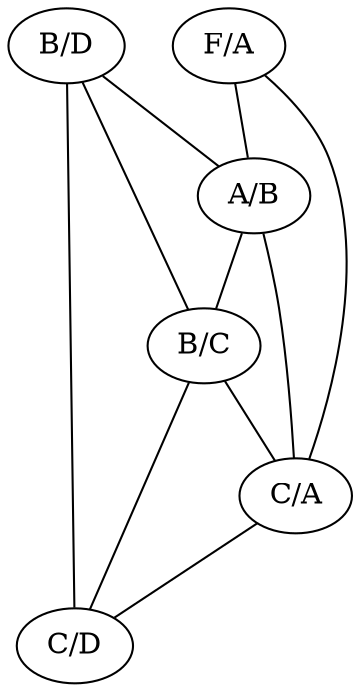 strict graph {


	"B/D" [  weight=0 ];

	"B/D" -- "A/B" [  weight=0 ];

	"B/D" -- "C/D" [  weight=0 ];

	"B/D" -- "B/C" [  weight=0 ];

	"F/A" [  weight=0 ];

	"F/A" -- "A/B" [  weight=0 ];

	"F/A" -- "C/A" [  weight=0 ];

	"A/B" [  weight=0 ];

	"A/B" -- "B/D" [  weight=0 ];

	"A/B" -- "C/A" [  weight=0 ];

	"A/B" -- "F/A" [  weight=0 ];

	"A/B" -- "B/C" [  weight=0 ];

	"B/C" [  weight=0 ];

	"B/C" -- "C/D" [  weight=0 ];

	"B/C" -- "B/D" [  weight=0 ];

	"B/C" -- "A/B" [  weight=0 ];

	"B/C" -- "C/A" [  weight=0 ];

	"C/A" [  weight=0 ];

	"C/A" -- "A/B" [  weight=0 ];

	"C/A" -- "B/C" [  weight=0 ];

	"C/A" -- "C/D" [  weight=0 ];

	"C/A" -- "F/A" [  weight=0 ];

	"C/D" [  weight=0 ];

	"C/D" -- "C/A" [  weight=0 ];

	"C/D" -- "B/D" [  weight=0 ];

	"C/D" -- "B/C" [  weight=0 ];

}
